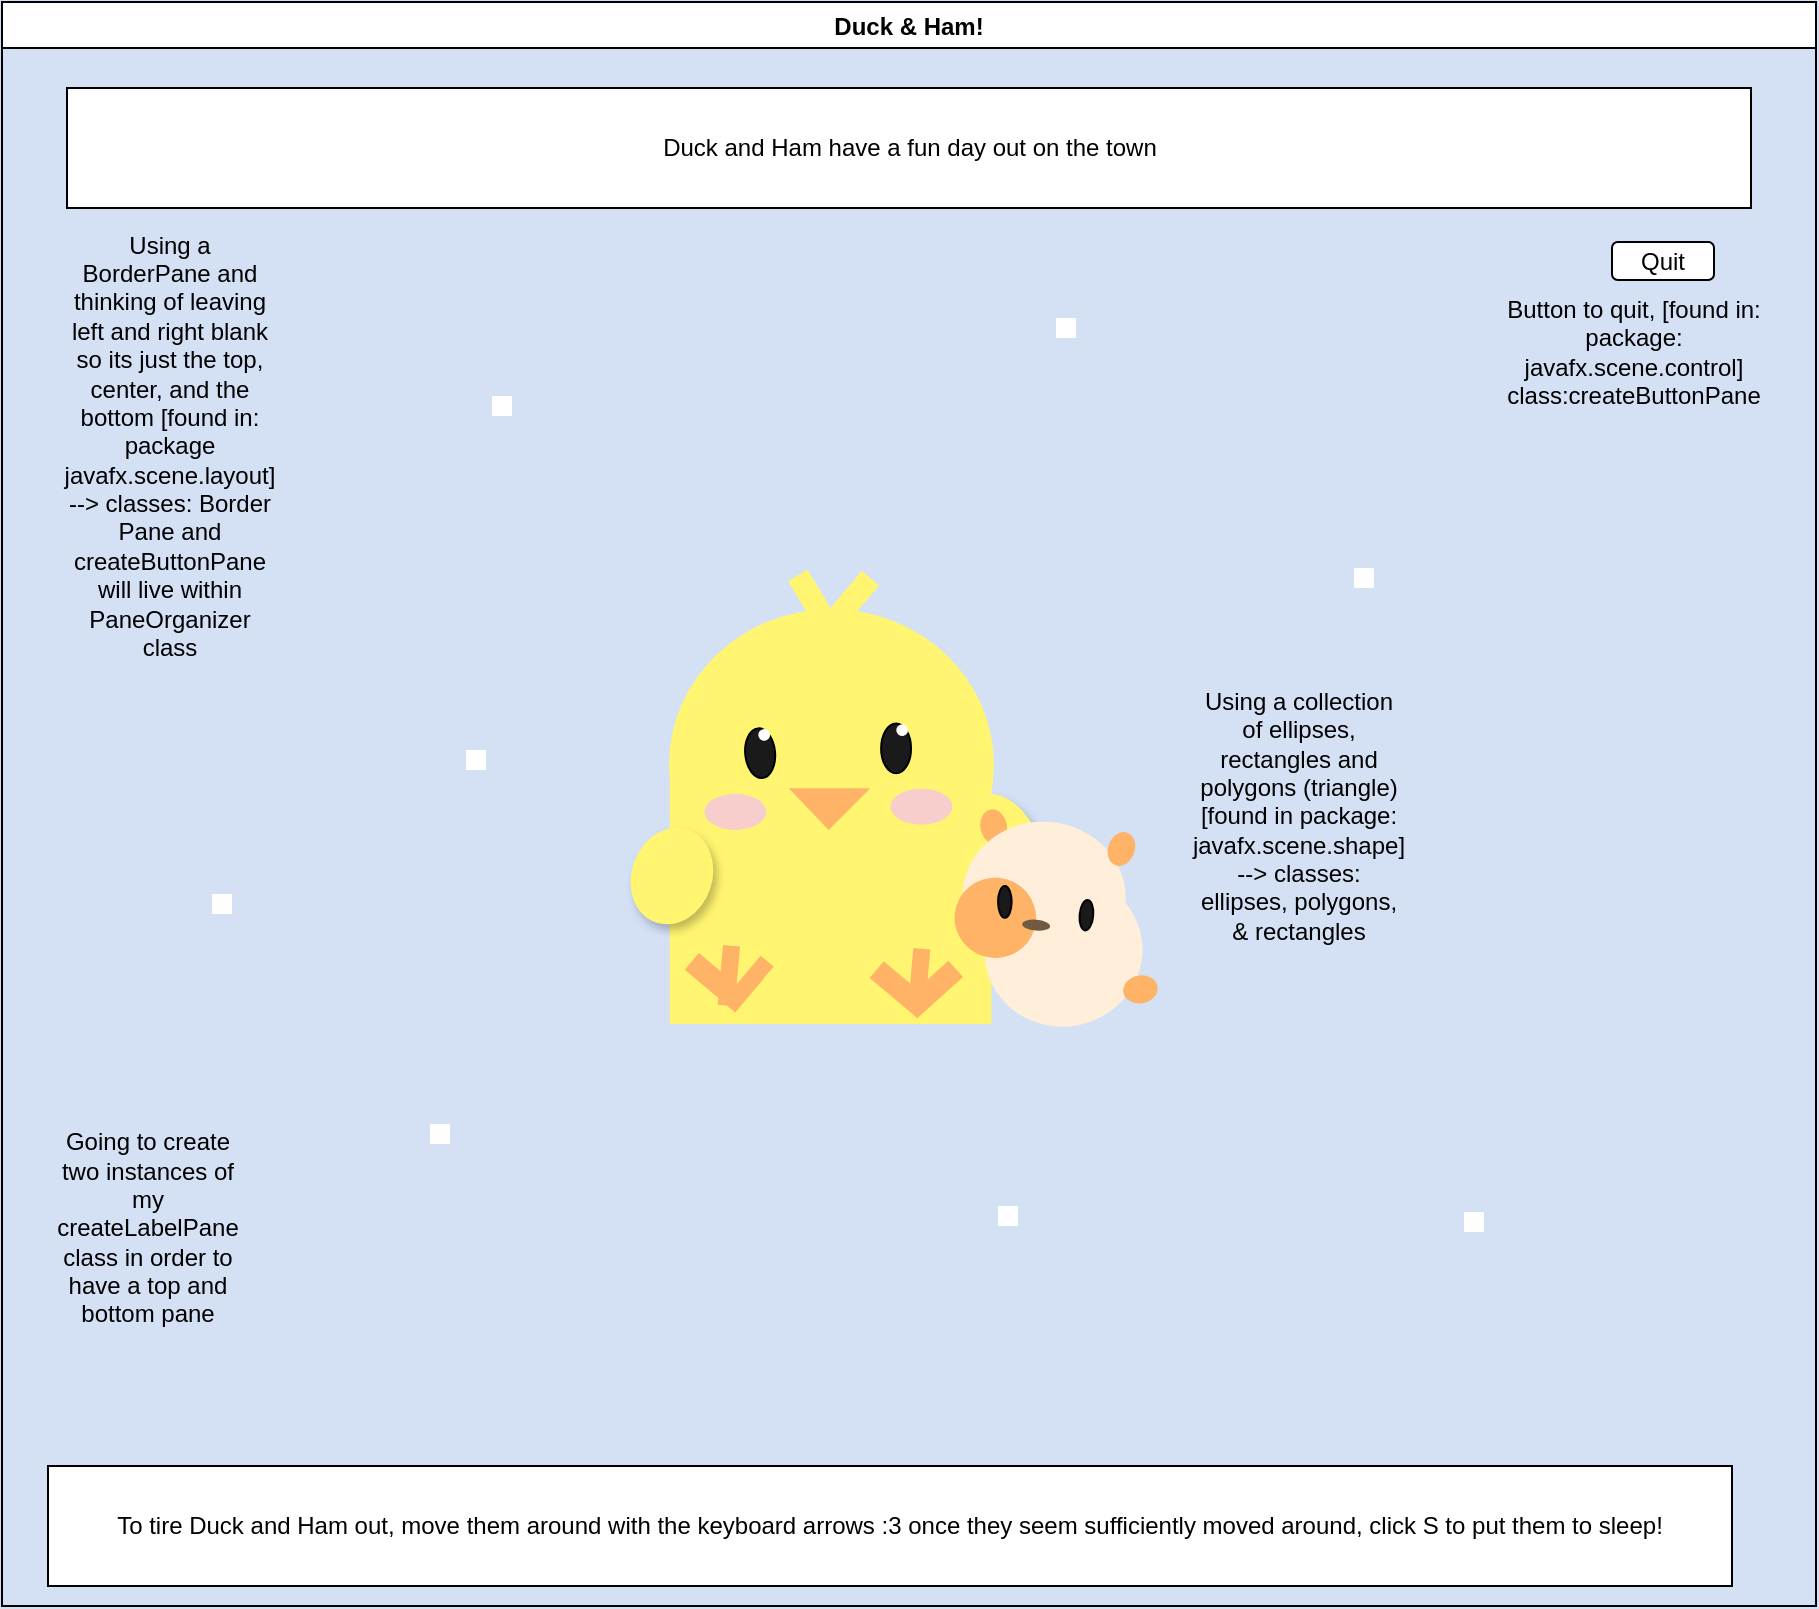 <mxfile version="20.4.1" type="github" pages="2">
  <diagram name="Page-1" id="03018318-947c-dd8e-b7a3-06fadd420f32">
    <mxGraphModel dx="2000" dy="1142" grid="0" gridSize="10" guides="1" tooltips="1" connect="1" arrows="1" fold="1" page="1" pageScale="1" pageWidth="1100" pageHeight="850" background="#D4E1F5" math="0" shadow="0">
      <root>
        <mxCell id="0" />
        <mxCell id="1" parent="0" />
        <mxCell id="n3PRGFTgy8TkrgbsDVCJ-1" value="" style="rounded=0;whiteSpace=wrap;html=1;shadow=0;fillStyle=solid;arcSize=0;strokeColor=none;" parent="1" vertex="1">
          <mxGeometry x="320" y="581" width="10" height="10" as="geometry" />
        </mxCell>
        <mxCell id="n3PRGFTgy8TkrgbsDVCJ-2" value="" style="rounded=0;whiteSpace=wrap;html=1;shadow=0;fillStyle=solid;arcSize=0;strokeColor=none;" parent="1" vertex="1">
          <mxGeometry x="604" y="622" width="10" height="10" as="geometry" />
        </mxCell>
        <mxCell id="n3PRGFTgy8TkrgbsDVCJ-3" value="" style="rounded=0;whiteSpace=wrap;html=1;shadow=0;fillStyle=solid;arcSize=0;strokeColor=none;" parent="1" vertex="1">
          <mxGeometry x="782" y="303" width="10" height="10" as="geometry" />
        </mxCell>
        <mxCell id="n3PRGFTgy8TkrgbsDVCJ-4" value="" style="rounded=0;whiteSpace=wrap;html=1;shadow=0;fillStyle=solid;arcSize=0;strokeColor=none;" parent="1" vertex="1">
          <mxGeometry x="351" y="217" width="10" height="10" as="geometry" />
        </mxCell>
        <mxCell id="n3PRGFTgy8TkrgbsDVCJ-5" value="" style="rounded=0;whiteSpace=wrap;html=1;shadow=0;fillStyle=solid;arcSize=0;strokeColor=none;" parent="1" vertex="1">
          <mxGeometry x="338" y="394" width="10" height="10" as="geometry" />
        </mxCell>
        <mxCell id="n3PRGFTgy8TkrgbsDVCJ-6" value="" style="rounded=0;whiteSpace=wrap;html=1;shadow=0;fillStyle=solid;arcSize=0;strokeColor=none;" parent="1" vertex="1">
          <mxGeometry x="211" y="466" width="10" height="10" as="geometry" />
        </mxCell>
        <mxCell id="n3PRGFTgy8TkrgbsDVCJ-7" value="" style="rounded=0;whiteSpace=wrap;html=1;shadow=0;fillStyle=solid;arcSize=0;strokeColor=none;" parent="1" vertex="1">
          <mxGeometry x="633" y="178" width="10" height="10" as="geometry" />
        </mxCell>
        <mxCell id="n3PRGFTgy8TkrgbsDVCJ-8" value="" style="rounded=0;whiteSpace=wrap;html=1;shadow=0;fillStyle=solid;arcSize=0;strokeColor=none;" parent="1" vertex="1">
          <mxGeometry x="837" y="625" width="10" height="10" as="geometry" />
        </mxCell>
        <mxCell id="e4VPzmwwMMTg7jt-zZGv-1" value="Duck &amp; Ham!" style="swimlane;rounded=0;" vertex="1" parent="1">
          <mxGeometry x="106" y="20" width="907" height="802" as="geometry" />
        </mxCell>
        <mxCell id="bH4a26NgoAoYKHbP_HZw-2" value="To tire Duck and Ham out, move them around with the keyboard arrows :3 once they seem sufficiently moved around, click S to put them to sleep!" style="rounded=0;whiteSpace=wrap;html=1;" vertex="1" parent="e4VPzmwwMMTg7jt-zZGv-1">
          <mxGeometry x="23" y="732" width="842" height="60" as="geometry" />
        </mxCell>
        <mxCell id="oZ8WvAA6hjhnT53bIM4c-2" value="" style="group;rounded=0;" vertex="1" connectable="0" parent="e4VPzmwwMMTg7jt-zZGv-1">
          <mxGeometry x="309" y="283" width="269.88" height="236" as="geometry" />
        </mxCell>
        <mxCell id="qYA4gU_5hewh3Rp0epog-116" value="z" style="ellipse;whiteSpace=wrap;html=1;shadow=1;fillStyle=solid;strokeColor=none;fillColor=#FFF570;gradientColor=none;rotation=65;direction=west;rounded=0;" parent="oZ8WvAA6hjhnT53bIM4c-2" vertex="1">
          <mxGeometry x="163.196" y="119.882" width="54.297" height="37.739" as="geometry" />
        </mxCell>
        <mxCell id="qYA4gU_5hewh3Rp0epog-85" value="" style="ellipse;whiteSpace=wrap;html=1;shadow=0;fillStyle=solid;strokeColor=none;fillColor=#FFF570;gradientColor=none;direction=east;rotation=0;rounded=0;" parent="oZ8WvAA6hjhnT53bIM4c-2" vertex="1">
          <mxGeometry x="24.53" y="20.642" width="162.403" height="155.15" as="geometry" />
        </mxCell>
        <mxCell id="qYA4gU_5hewh3Rp0epog-86" value="" style="rounded=0;whiteSpace=wrap;html=1;shadow=0;fillStyle=solid;strokeColor=none;fillColor=#FFF570;gradientColor=none;direction=south;rotation=0;" parent="oZ8WvAA6hjhnT53bIM4c-2" vertex="1">
          <mxGeometry x="24.89" y="91" width="160.81" height="137.01" as="geometry" />
        </mxCell>
        <mxCell id="qYA4gU_5hewh3Rp0epog-87" value="" style="ellipse;whiteSpace=wrap;html=1;fillStyle=solid;strokeColor=none;fillColor=#FFEED9;gradientColor=none;rotation=-10;direction=south;rounded=0;" parent="oZ8WvAA6hjhnT53bIM4c-2" vertex="1">
          <mxGeometry x="182.213" y="153.682" width="79.084" height="75.603" as="geometry" />
        </mxCell>
        <mxCell id="qYA4gU_5hewh3Rp0epog-88" value="" style="ellipse;whiteSpace=wrap;html=1;fillStyle=solid;rotation=5;fillColor=#FFEED9;strokeColor=none;direction=west;rounded=0;" parent="oZ8WvAA6hjhnT53bIM4c-2" vertex="1">
          <mxGeometry x="213.497" y="163.213" width="40.784" height="40.143" as="geometry" />
        </mxCell>
        <mxCell id="qYA4gU_5hewh3Rp0epog-89" value="" style="ellipse;whiteSpace=wrap;html=1;fillStyle=solid;strokeColor=none;fillColor=#FFB366;gradientColor=none;rotation=80;direction=south;rounded=0;" parent="oZ8WvAA6hjhnT53bIM4c-2" vertex="1">
          <mxGeometry x="178.151" y="122.678" width="17.333" height="13.251" as="geometry" />
        </mxCell>
        <mxCell id="qYA4gU_5hewh3Rp0epog-90" value="" style="ellipse;whiteSpace=wrap;html=1;fillStyle=solid;rotation=5;fillColor=#FFEED9;strokeColor=none;direction=west;rounded=0;" parent="oZ8WvAA6hjhnT53bIM4c-2" vertex="1">
          <mxGeometry x="171.353" y="126.871" width="81.555" height="75.087" as="geometry" />
        </mxCell>
        <mxCell id="qYA4gU_5hewh3Rp0epog-91" value="" style="ellipse;whiteSpace=wrap;html=1;fillStyle=solid;strokeColor=none;fillColor=#FFB366;gradientColor=none;direction=west;rotation=-10;rounded=0;" parent="oZ8WvAA6hjhnT53bIM4c-2" vertex="1">
          <mxGeometry x="251.562" y="203.747" width="17.306" height="13.977" as="geometry" />
        </mxCell>
        <mxCell id="qYA4gU_5hewh3Rp0epog-92" value="" style="ellipse;whiteSpace=wrap;html=1;fillStyle=solid;rotation=5;fillColor=#FFB366;strokeColor=none;direction=west;rounded=0;" parent="oZ8WvAA6hjhnT53bIM4c-2" vertex="1">
          <mxGeometry x="167.275" y="154.826" width="40.784" height="40.143" as="geometry" />
        </mxCell>
        <mxCell id="qYA4gU_5hewh3Rp0epog-93" value="" style="ellipse;whiteSpace=wrap;html=1;fillStyle=solid;strokeColor=default;fillColor=#1A1A1A;gradientColor=none;rotation=0;direction=north;rounded=0;" parent="oZ8WvAA6hjhnT53bIM4c-2" vertex="1">
          <mxGeometry x="189.026" y="159.019" width="6.797" height="15.821" as="geometry" />
        </mxCell>
        <mxCell id="qYA4gU_5hewh3Rp0epog-94" value="" style="ellipse;whiteSpace=wrap;html=1;fillStyle=solid;strokeColor=default;fillColor=#1A1A1A;gradientColor=none;rotation=5;direction=north;rounded=0;" parent="oZ8WvAA6hjhnT53bIM4c-2" vertex="1">
          <mxGeometry x="229.811" y="166.008" width="6.797" height="15.219" as="geometry" />
        </mxCell>
        <mxCell id="qYA4gU_5hewh3Rp0epog-95" value="" style="ellipse;whiteSpace=wrap;html=1;fillStyle=solid;strokeColor=none;fillColor=#705B42;gradientColor=none;rotation=-85;direction=west;rounded=0;" parent="oZ8WvAA6hjhnT53bIM4c-2" vertex="1">
          <mxGeometry x="205.34" y="171.599" width="5.438" height="13.977" as="geometry" />
        </mxCell>
        <mxCell id="qYA4gU_5hewh3Rp0epog-96" value="" style="ellipse;whiteSpace=wrap;html=1;fillStyle=solid;strokeColor=none;fillColor=#FFB366;gradientColor=none;rotation=110;direction=north;rounded=0;" parent="oZ8WvAA6hjhnT53bIM4c-2" vertex="1">
          <mxGeometry x="242.046" y="133.86" width="17.333" height="13.251" as="geometry" />
        </mxCell>
        <mxCell id="qYA4gU_5hewh3Rp0epog-98" value="" style="rounded=0;whiteSpace=wrap;html=1;shadow=0;fillStyle=solid;strokeColor=none;fillColor=#FFF570;gradientColor=none;rotation=-50;arcSize=17;direction=west;" parent="oZ8WvAA6hjhnT53bIM4c-2" vertex="1">
          <mxGeometry x="100.661" y="10.858" width="29.908" height="11.336" as="geometry" />
        </mxCell>
        <mxCell id="qYA4gU_5hewh3Rp0epog-99" value="" style="rounded=0;whiteSpace=wrap;html=1;shadow=0;fillStyle=solid;strokeColor=none;fillColor=#FFF570;gradientColor=none;rotation=-121;arcSize=17;direction=west;" parent="oZ8WvAA6hjhnT53bIM4c-2" vertex="1">
          <mxGeometry x="81.628" y="10.858" width="29.908" height="11.336" as="geometry" />
        </mxCell>
        <mxCell id="qYA4gU_5hewh3Rp0epog-102" value="" style="rounded=0;whiteSpace=wrap;html=1;shadow=0;fillStyle=solid;strokeColor=none;fillColor=#FFB366;gradientColor=none;rotation=-50;arcSize=0;direction=west;" parent="oZ8WvAA6hjhnT53bIM4c-2" vertex="1">
          <mxGeometry x="49.001" y="203.747" width="29.908" height="8.54" as="geometry" />
        </mxCell>
        <mxCell id="qYA4gU_5hewh3Rp0epog-103" value="" style="rounded=0;whiteSpace=wrap;html=1;shadow=0;fillStyle=solid;strokeColor=none;fillColor=#FFB366;gradientColor=none;rotation=-85;arcSize=0;direction=west;" parent="oZ8WvAA6hjhnT53bIM4c-2" vertex="1">
          <mxGeometry x="39.484" y="199.554" width="29.908" height="8.54" as="geometry" />
        </mxCell>
        <mxCell id="qYA4gU_5hewh3Rp0epog-104" value="" style="rounded=0;whiteSpace=wrap;html=1;shadow=0;fillStyle=solid;strokeColor=none;fillColor=#FFB366;gradientColor=none;rotation=-50;arcSize=0;direction=north;" parent="oZ8WvAA6hjhnT53bIM4c-2" vertex="1">
          <mxGeometry x="42.203" y="191.167" width="10.944" height="30.75" as="geometry" />
        </mxCell>
        <mxCell id="qYA4gU_5hewh3Rp0epog-109" value="" style="rounded=0;whiteSpace=wrap;html=1;shadow=0;fillStyle=solid;strokeColor=none;fillColor=#FFB366;gradientColor=none;rotation=-85;arcSize=0;direction=west;" parent="oZ8WvAA6hjhnT53bIM4c-2" vertex="1">
          <mxGeometry x="134.647" y="200.952" width="29.908" height="8.54" as="geometry" />
        </mxCell>
        <mxCell id="qYA4gU_5hewh3Rp0epog-110" value="" style="rounded=0;whiteSpace=wrap;html=1;shadow=0;fillStyle=solid;strokeColor=none;fillColor=#FFB366;gradientColor=none;rotation=-50;arcSize=50;direction=north;" parent="oZ8WvAA6hjhnT53bIM4c-2" vertex="1">
          <mxGeometry x="134.647" y="195.361" width="10.944" height="30.75" as="geometry" />
        </mxCell>
        <mxCell id="qYA4gU_5hewh3Rp0epog-111" value="" style="rounded=0;whiteSpace=wrap;html=1;shadow=0;fillStyle=solid;strokeColor=none;fillColor=#FFB366;gradientColor=none;rotation=48;arcSize=50;direction=north;" parent="oZ8WvAA6hjhnT53bIM4c-2" vertex="1">
          <mxGeometry x="150.961" y="195.361" width="10.957" height="30.75" as="geometry" />
        </mxCell>
        <mxCell id="qYA4gU_5hewh3Rp0epog-112" value="" style="ellipse;whiteSpace=wrap;html=1;shadow=0;fillStyle=solid;strokeColor=default;fillColor=#1A1A1A;gradientColor=none;rotation=0;direction=north;rounded=0;" parent="oZ8WvAA6hjhnT53bIM4c-2" vertex="1">
          <mxGeometry x="130.569" y="77.757" width="14.954" height="24.908" as="geometry" />
        </mxCell>
        <mxCell id="qYA4gU_5hewh3Rp0epog-113" value="" style="ellipse;whiteSpace=wrap;html=1;shadow=0;fillStyle=solid;strokeColor=default;fillColor=#1A1A1A;gradientColor=none;direction=north;rotation=-5;rounded=0;" parent="oZ8WvAA6hjhnT53bIM4c-2" vertex="1">
          <mxGeometry x="62.595" y="80.143" width="14.954" height="24.908" as="geometry" />
        </mxCell>
        <mxCell id="qYA4gU_5hewh3Rp0epog-114" value="" style="verticalLabelPosition=bottom;verticalAlign=top;html=1;shape=mxgraph.basic.cone2;dx=0.51;dy=1;fillStyle=solid;strokeColor=none;fillColor=#FFB366;gradientColor=none;rotation=0;direction=west;rounded=0;" parent="oZ8WvAA6hjhnT53bIM4c-2" vertex="1">
          <mxGeometry x="84.347" y="110.098" width="40.784" height="20.896" as="geometry" />
        </mxCell>
        <mxCell id="qYA4gU_5hewh3Rp0epog-115" value="" style="ellipse;whiteSpace=wrap;html=1;shadow=1;fillStyle=solid;strokeColor=none;fillColor=#FFF570;gradientColor=none;rotation=-71;direction=west;rounded=0;" parent="oZ8WvAA6hjhnT53bIM4c-2" vertex="1">
          <mxGeometry x="1.419" y="133.86" width="49.104" height="40.367" as="geometry" />
        </mxCell>
        <mxCell id="qYA4gU_5hewh3Rp0epog-55" value="" style="ellipse;whiteSpace=wrap;html=1;fillStyle=solid;strokeColor=none;fillColor=#f8cecc;rotation=0;rounded=0;" parent="oZ8WvAA6hjhnT53bIM4c-2" vertex="1">
          <mxGeometry x="42.203" y="112.894" width="31.023" height="18.045" as="geometry" />
        </mxCell>
        <mxCell id="qYA4gU_5hewh3Rp0epog-117" value="" style="ellipse;whiteSpace=wrap;html=1;fillStyle=solid;strokeColor=none;fillColor=#f8cecc;rotation=0;rounded=0;" parent="oZ8WvAA6hjhnT53bIM4c-2" vertex="1">
          <mxGeometry x="135.215" y="110.314" width="31.023" height="18.045" as="geometry" />
        </mxCell>
        <mxCell id="qYA4gU_5hewh3Rp0epog-60" value="" style="ellipse;whiteSpace=wrap;html=1;aspect=fixed;shadow=0;fillStyle=solid;strokeColor=none;direction=south;rotation=-10;rounded=0;" parent="oZ8WvAA6hjhnT53bIM4c-2" vertex="1">
          <mxGeometry x="138.159" y="78.165" width="5.85" height="5.85" as="geometry" />
        </mxCell>
        <mxCell id="qYA4gU_5hewh3Rp0epog-57" value="" style="ellipse;whiteSpace=wrap;html=1;aspect=fixed;shadow=0;fillStyle=solid;strokeColor=none;direction=south;rotation=-10;rounded=0;" parent="oZ8WvAA6hjhnT53bIM4c-2" vertex="1">
          <mxGeometry x="69.168" y="80.552" width="5.85" height="5.85" as="geometry" />
        </mxCell>
        <mxCell id="m08aLED3r-_ZDDGLaTCS-3" value="Duck and Ham have a fun day out on the town" style="rounded=0;whiteSpace=wrap;html=1;" vertex="1" parent="e4VPzmwwMMTg7jt-zZGv-1">
          <mxGeometry x="32.5" y="43" width="842" height="60" as="geometry" />
        </mxCell>
        <mxCell id="m08aLED3r-_ZDDGLaTCS-2" value="Using a BorderPane and thinking of leaving left and right blank so its just the top, center, and the bottom [found in: package javafx.scene.layout] --&amp;gt; classes: Border Pane and createButtonPane will live within PaneOrganizer class" style="text;html=1;strokeColor=none;fillColor=none;align=center;verticalAlign=middle;whiteSpace=wrap;rounded=0;" vertex="1" parent="e4VPzmwwMMTg7jt-zZGv-1">
          <mxGeometry x="38" y="150" width="92" height="144" as="geometry" />
        </mxCell>
        <mxCell id="AzCarc-xNYPQ53ZBsfW3-1" value="Quit" style="rounded=1;whiteSpace=wrap;html=1;" vertex="1" parent="e4VPzmwwMMTg7jt-zZGv-1">
          <mxGeometry x="805" y="120" width="51" height="19" as="geometry" />
        </mxCell>
        <mxCell id="AzCarc-xNYPQ53ZBsfW3-2" value="Button to quit, [found in: package: javafx.scene.control]&lt;br&gt;class:createButtonPane&lt;br&gt;" style="text;html=1;strokeColor=none;fillColor=none;align=center;verticalAlign=middle;whiteSpace=wrap;rounded=0;" vertex="1" parent="e4VPzmwwMMTg7jt-zZGv-1">
          <mxGeometry x="781" y="160" width="69.5" height="30" as="geometry" />
        </mxCell>
        <mxCell id="AzCarc-xNYPQ53ZBsfW3-3" value="Using a collection of ellipses, rectangles and polygons (triangle) [found in package: javafx.scene.shape] --&amp;gt; classes: ellipses, polygons, &amp;amp; rectangles" style="text;html=1;strokeColor=none;fillColor=none;align=center;verticalAlign=middle;whiteSpace=wrap;rounded=0;" vertex="1" parent="e4VPzmwwMMTg7jt-zZGv-1">
          <mxGeometry x="609" y="392" width="79" height="30" as="geometry" />
        </mxCell>
        <mxCell id="YBgH_GjWMlOz5D5TEbVC-1" value="Going to create two instances of my createLabelPane class in order to have a top and bottom pane" style="text;html=1;strokeColor=none;fillColor=none;align=center;verticalAlign=middle;whiteSpace=wrap;rounded=0;" vertex="1" parent="e4VPzmwwMMTg7jt-zZGv-1">
          <mxGeometry x="43" y="598" width="60" height="30" as="geometry" />
        </mxCell>
      </root>
    </mxGraphModel>
  </diagram>
  <diagram name="Copy of Page-1" id="Tj2ta9u5rStk2KfQCZOO">
    <mxGraphModel dx="2000" dy="1074" grid="0" gridSize="10" guides="1" tooltips="1" connect="1" arrows="1" fold="1" page="1" pageScale="1" pageWidth="1100" pageHeight="850" background="#D4E1F5" math="0" shadow="0">
      <root>
        <mxCell id="aT9KN1qvBLgvS_84GYz0-0" />
        <mxCell id="aT9KN1qvBLgvS_84GYz0-1" parent="aT9KN1qvBLgvS_84GYz0-0" />
        <mxCell id="xa-J0d7tpiZaeWjWJirz-0" value="" style="rounded=1;whiteSpace=wrap;html=1;shadow=0;fillStyle=solid;arcSize=0;strokeColor=none;" parent="aT9KN1qvBLgvS_84GYz0-1" vertex="1">
          <mxGeometry x="837" y="561" width="10" height="10" as="geometry" />
        </mxCell>
        <mxCell id="eqkRF5LnX0ZKiGZC_bCB-0" value="" style="rounded=1;whiteSpace=wrap;html=1;shadow=0;fillStyle=solid;arcSize=0;strokeColor=none;" parent="aT9KN1qvBLgvS_84GYz0-1" vertex="1">
          <mxGeometry x="320" y="553" width="10" height="10" as="geometry" />
        </mxCell>
        <mxCell id="95XIHYNyI5XEnFgTKR0R-0" value="" style="rounded=1;whiteSpace=wrap;html=1;shadow=0;fillStyle=solid;arcSize=0;strokeColor=none;" parent="aT9KN1qvBLgvS_84GYz0-1" vertex="1">
          <mxGeometry x="211" y="484" width="10" height="10" as="geometry" />
        </mxCell>
        <mxCell id="UJZsg70hwIHfnPXY4TU9-0" value="" style="rounded=1;whiteSpace=wrap;html=1;shadow=0;fillStyle=solid;arcSize=0;strokeColor=none;" parent="aT9KN1qvBLgvS_84GYz0-1" vertex="1">
          <mxGeometry x="338" y="354" width="10" height="10" as="geometry" />
        </mxCell>
        <mxCell id="Ny7NHFFM0vV8O4ZWB_Mi-0" value="" style="rounded=1;whiteSpace=wrap;html=1;shadow=0;fillStyle=solid;arcSize=0;strokeColor=none;" parent="aT9KN1qvBLgvS_84GYz0-1" vertex="1">
          <mxGeometry x="351" y="195" width="10" height="10" as="geometry" />
        </mxCell>
        <mxCell id="ASmTXelbPBAuL8YlTKWf-0" value="Duck and Ham are sleepy.... to wake them up, click w!" style="rounded=0;whiteSpace=wrap;html=1;" vertex="1" parent="aT9KN1qvBLgvS_84GYz0-1">
          <mxGeometry x="129" y="751" width="842" height="60" as="geometry" />
        </mxCell>
        <mxCell id="Bl6V8U_AvlA68c-H5LRZ-2" value="" style="group" vertex="1" connectable="0" parent="aT9KN1qvBLgvS_84GYz0-1">
          <mxGeometry x="676" y="167" width="128.0" height="125" as="geometry" />
        </mxCell>
        <mxCell id="39L9usjs9rep12haUZfs-0" value="" style="rounded=1;whiteSpace=wrap;html=1;shadow=0;fillStyle=solid;arcSize=0;strokeColor=none;" parent="Bl6V8U_AvlA68c-H5LRZ-2" vertex="1">
          <mxGeometry x="106" y="115" width="10" height="10" as="geometry" />
        </mxCell>
        <mxCell id="Bl6V8U_AvlA68c-H5LRZ-5" value="" style="group" vertex="1" connectable="0" parent="aT9KN1qvBLgvS_84GYz0-1">
          <mxGeometry x="106" y="19" width="907" height="802" as="geometry" />
        </mxCell>
        <mxCell id="7XV4rHrYUgCc31ZrFTOT-0" value="" style="rounded=1;whiteSpace=wrap;html=1;shadow=0;fillStyle=solid;arcSize=0;strokeColor=none;" parent="Bl6V8U_AvlA68c-H5LRZ-5" vertex="1">
          <mxGeometry x="527" y="177" width="10" height="10" as="geometry" />
        </mxCell>
        <mxCell id="6BkMu8O3p62wSRpv7Ux4-4" value="Duck &amp; Ham!" style="swimlane;" vertex="1" parent="Bl6V8U_AvlA68c-H5LRZ-5">
          <mxGeometry width="907" height="802" as="geometry" />
        </mxCell>
        <mxCell id="Bl6V8U_AvlA68c-H5LRZ-1" value="" style="group" vertex="1" connectable="0" parent="6BkMu8O3p62wSRpv7Ux4-4">
          <mxGeometry x="332.43" y="238" width="324.57" height="254.57" as="geometry" />
        </mxCell>
        <mxCell id="aT9KN1qvBLgvS_84GYz0-3" value="" style="ellipse;whiteSpace=wrap;html=1;shadow=1;fillStyle=solid;strokeColor=none;fillColor=#FFF570;gradientColor=none;rotation=65;direction=west;" parent="Bl6V8U_AvlA68c-H5LRZ-1" vertex="1">
          <mxGeometry x="168.639" y="129.316" width="56.108" height="40.709" as="geometry" />
        </mxCell>
        <mxCell id="aT9KN1qvBLgvS_84GYz0-4" value="" style="ellipse;whiteSpace=wrap;html=1;shadow=0;fillStyle=solid;strokeColor=none;fillColor=#FFF570;gradientColor=none;direction=east;rotation=0;" parent="Bl6V8U_AvlA68c-H5LRZ-1" vertex="1">
          <mxGeometry x="25.348" y="22.267" width="167.818" height="167.358" as="geometry" />
        </mxCell>
        <mxCell id="aT9KN1qvBLgvS_84GYz0-5" value="" style="rounded=1;whiteSpace=wrap;html=1;shadow=0;fillStyle=solid;strokeColor=none;fillColor=#FFF570;gradientColor=none;direction=south;rotation=0;" parent="Bl6V8U_AvlA68c-H5LRZ-1" vertex="1">
          <mxGeometry x="26.753" y="69.006" width="166.175" height="172.635" as="geometry" />
        </mxCell>
        <mxCell id="aT9KN1qvBLgvS_84GYz0-6" value="" style="ellipse;whiteSpace=wrap;html=1;fillStyle=solid;strokeColor=none;fillColor=#FFEED9;gradientColor=none;rotation=-10;direction=south;" parent="Bl6V8U_AvlA68c-H5LRZ-1" vertex="1">
          <mxGeometry x="188.289" y="165.775" width="81.721" height="81.552" as="geometry" />
        </mxCell>
        <mxCell id="aT9KN1qvBLgvS_84GYz0-7" value="" style="ellipse;whiteSpace=wrap;html=1;fillStyle=solid;rotation=5;fillColor=#FFEED9;strokeColor=none;direction=west;" parent="Bl6V8U_AvlA68c-H5LRZ-1" vertex="1">
          <mxGeometry x="220.617" y="176.055" width="42.144" height="43.302" as="geometry" />
        </mxCell>
        <mxCell id="aT9KN1qvBLgvS_84GYz0-8" value="" style="ellipse;whiteSpace=wrap;html=1;fillStyle=solid;strokeColor=none;fillColor=#FFB366;gradientColor=none;rotation=80;direction=west;" parent="Bl6V8U_AvlA68c-H5LRZ-1" vertex="1">
          <mxGeometry x="186.598" y="129.554" width="12.899" height="19.847" as="geometry" />
        </mxCell>
        <mxCell id="aT9KN1qvBLgvS_84GYz0-9" value="" style="ellipse;whiteSpace=wrap;html=1;fillStyle=solid;rotation=5;fillColor=#FFEED9;strokeColor=none;direction=west;" parent="Bl6V8U_AvlA68c-H5LRZ-1" vertex="1">
          <mxGeometry x="177.068" y="136.854" width="84.274" height="80.995" as="geometry" />
        </mxCell>
        <mxCell id="aT9KN1qvBLgvS_84GYz0-10" value="" style="ellipse;whiteSpace=wrap;html=1;fillStyle=solid;strokeColor=none;fillColor=#FFB366;gradientColor=none;direction=west;rotation=-10;" parent="Bl6V8U_AvlA68c-H5LRZ-1" vertex="1">
          <mxGeometry x="259.951" y="219.779" width="17.883" height="15.077" as="geometry" />
        </mxCell>
        <mxCell id="aT9KN1qvBLgvS_84GYz0-11" value="" style="ellipse;whiteSpace=wrap;html=1;fillStyle=solid;rotation=5;fillColor=#FFB366;strokeColor=none;direction=west;" parent="Bl6V8U_AvlA68c-H5LRZ-1" vertex="1">
          <mxGeometry x="172.853" y="167.009" width="42.144" height="43.302" as="geometry" />
        </mxCell>
        <mxCell id="aT9KN1qvBLgvS_84GYz0-14" value="" style="ellipse;whiteSpace=wrap;html=1;fillStyle=solid;strokeColor=none;fillColor=#705B42;gradientColor=none;rotation=-85;direction=west;" parent="Bl6V8U_AvlA68c-H5LRZ-1" vertex="1">
          <mxGeometry x="212.774" y="185.102" width="5.619" height="15.077" as="geometry" />
        </mxCell>
        <mxCell id="aT9KN1qvBLgvS_84GYz0-15" value="" style="ellipse;whiteSpace=wrap;html=1;fillStyle=solid;strokeColor=none;fillColor=#FFB366;gradientColor=none;rotation=110;direction=east;" parent="Bl6V8U_AvlA68c-H5LRZ-1" vertex="1">
          <mxGeometry x="250.865" y="142.915" width="12.899" height="19.847" as="geometry" />
        </mxCell>
        <mxCell id="aT9KN1qvBLgvS_84GYz0-27" value="" style="ellipse;whiteSpace=wrap;html=1;shadow=1;fillStyle=solid;strokeColor=none;fillColor=#FFF570;gradientColor=none;rotation=-71;direction=west;" parent="Bl6V8U_AvlA68c-H5LRZ-1" vertex="1">
          <mxGeometry x="1.467" y="144.393" width="50.742" height="43.543" as="geometry" />
        </mxCell>
        <mxCell id="mlZIR7XaXWv53GJLaf9d-2" value="" style="rounded=1;whiteSpace=wrap;html=1;shadow=0;fillStyle=solid;strokeColor=default;fillColor=#1A1A1A;gradientColor=none;rotation=0;" parent="Bl6V8U_AvlA68c-H5LRZ-1" vertex="1">
          <mxGeometry x="191.701" y="177.578" width="16.413" height="4.976" as="geometry" />
        </mxCell>
        <mxCell id="mlZIR7XaXWv53GJLaf9d-3" value="" style="rounded=1;whiteSpace=wrap;html=1;shadow=0;fillStyle=solid;strokeColor=default;fillColor=#1A1A1A;gradientColor=none;rotation=5;" parent="Bl6V8U_AvlA68c-H5LRZ-1" vertex="1">
          <mxGeometry x="231.562" y="183.625" width="16.413" height="4.976" as="geometry" />
        </mxCell>
        <mxCell id="mlZIR7XaXWv53GJLaf9d-8" value="" style="rounded=1;whiteSpace=wrap;html=1;shadow=0;fillStyle=solid;strokeColor=none;fillColor=#005EBD;" parent="Bl6V8U_AvlA68c-H5LRZ-1" vertex="1">
          <mxGeometry x="199.185" y="44.097" width="31.068" height="9.444" as="geometry" />
        </mxCell>
        <mxCell id="Bl6V8U_AvlA68c-H5LRZ-7" value="" style="group" vertex="1" connectable="0" parent="Bl6V8U_AvlA68c-H5LRZ-1">
          <mxGeometry x="196.57" y="-43" width="109.854" height="83.0" as="geometry" />
        </mxCell>
        <mxCell id="mlZIR7XaXWv53GJLaf9d-6" value="" style="rounded=1;whiteSpace=wrap;html=1;shadow=0;fillStyle=solid;strokeColor=none;fillColor=#005EBD;" parent="Bl6V8U_AvlA68c-H5LRZ-7" vertex="1">
          <mxGeometry y="53.012" width="38.023" height="9.988" as="geometry" />
        </mxCell>
        <mxCell id="mlZIR7XaXWv53GJLaf9d-13" value="" style="group" parent="Bl6V8U_AvlA68c-H5LRZ-7" vertex="1" connectable="0">
          <mxGeometry x="39.954" width="69.9" height="59.727" as="geometry" />
        </mxCell>
        <mxCell id="mlZIR7XaXWv53GJLaf9d-9" value="" style="rounded=1;whiteSpace=wrap;html=1;shadow=0;fillStyle=solid;strokeColor=none;fillColor=#005EBD;arcSize=6;" parent="mlZIR7XaXWv53GJLaf9d-13" vertex="1">
          <mxGeometry x="10.794" y="44.22" width="51.883" height="11.36" as="geometry" />
        </mxCell>
        <mxCell id="mlZIR7XaXWv53GJLaf9d-10" value="" style="rounded=1;whiteSpace=wrap;html=1;shadow=0;fillStyle=solid;strokeColor=none;fillColor=#005EBD;" parent="mlZIR7XaXWv53GJLaf9d-13" vertex="1">
          <mxGeometry x="10.692" y="-4.433" width="49.813" height="11.36" as="geometry" />
        </mxCell>
        <mxCell id="mlZIR7XaXWv53GJLaf9d-11" value="" style="rounded=1;whiteSpace=wrap;html=1;shadow=0;fillStyle=solid;strokeColor=none;fillColor=#005EBD;rotation=-225;" parent="mlZIR7XaXWv53GJLaf9d-13" vertex="1">
          <mxGeometry x="5.676" y="17" width="62.11" height="14.11" as="geometry" />
        </mxCell>
        <mxCell id="mlZIR7XaXWv53GJLaf9d-7" value="" style="rounded=1;whiteSpace=wrap;html=1;shadow=0;fillStyle=solid;strokeColor=none;fillColor=#005EBD;rotation=-225;" parent="Bl6V8U_AvlA68c-H5LRZ-7" vertex="1">
          <mxGeometry x="-3.06" y="69.57" width="43.99" height="12" as="geometry" />
        </mxCell>
        <mxCell id="RD8BsZ4p8TUefY8QOHze-0" value="" style="group" vertex="1" connectable="0" parent="Bl6V8U_AvlA68c-H5LRZ-1">
          <mxGeometry x="28.99" y="1.432" width="149.561" height="240.755" as="geometry" />
        </mxCell>
        <mxCell id="aT9KN1qvBLgvS_84GYz0-16" value="" style="rounded=1;whiteSpace=wrap;html=1;shadow=0;fillStyle=solid;strokeColor=none;fillColor=#FFF570;gradientColor=none;rotation=-50;arcSize=17;direction=west;" parent="RD8BsZ4p8TUefY8QOHze-0" vertex="1">
          <mxGeometry x="75.028" y="10.281" width="30.906" height="12.228" as="geometry" />
        </mxCell>
        <mxCell id="aT9KN1qvBLgvS_84GYz0-17" value="" style="rounded=1;whiteSpace=wrap;html=1;shadow=0;fillStyle=solid;strokeColor=none;fillColor=#FFF570;gradientColor=none;rotation=-121;arcSize=17;direction=west;" parent="RD8BsZ4p8TUefY8QOHze-0" vertex="1">
          <mxGeometry x="55.36" y="10.281" width="30.906" height="12.228" as="geometry" />
        </mxCell>
        <mxCell id="aT9KN1qvBLgvS_84GYz0-18" value="" style="rounded=1;whiteSpace=wrap;html=1;shadow=0;fillStyle=solid;strokeColor=none;fillColor=#FFB366;gradientColor=none;rotation=-50;arcSize=0;direction=west;" parent="RD8BsZ4p8TUefY8QOHze-0" vertex="1">
          <mxGeometry x="21.645" y="218.348" width="30.906" height="9.212" as="geometry" />
        </mxCell>
        <mxCell id="aT9KN1qvBLgvS_84GYz0-19" value="" style="rounded=1;whiteSpace=wrap;html=1;shadow=0;fillStyle=solid;strokeColor=none;fillColor=#FFB366;gradientColor=none;rotation=-85;arcSize=0;direction=west;" parent="RD8BsZ4p8TUefY8QOHze-0" vertex="1">
          <mxGeometry x="11.811" y="213.824" width="30.906" height="9.212" as="geometry" />
        </mxCell>
        <mxCell id="aT9KN1qvBLgvS_84GYz0-20" value="" style="rounded=1;whiteSpace=wrap;html=1;shadow=0;fillStyle=solid;strokeColor=none;fillColor=#FFB366;gradientColor=none;rotation=-50;arcSize=0;direction=north;" parent="RD8BsZ4p8TUefY8QOHze-0" vertex="1">
          <mxGeometry x="11.104" y="204.778" width="8.964" height="33.17" as="geometry" />
        </mxCell>
        <mxCell id="aT9KN1qvBLgvS_84GYz0-21" value="" style="rounded=1;whiteSpace=wrap;html=1;shadow=0;fillStyle=solid;strokeColor=none;fillColor=#FFB366;gradientColor=none;rotation=-85;arcSize=0;direction=west;" parent="RD8BsZ4p8TUefY8QOHze-0" vertex="1">
          <mxGeometry x="110.148" y="215.332" width="30.906" height="9.212" as="geometry" />
        </mxCell>
        <mxCell id="aT9KN1qvBLgvS_84GYz0-22" value="" style="rounded=0;whiteSpace=wrap;html=1;shadow=0;fillStyle=solid;strokeColor=none;fillColor=#FFB366;gradientColor=none;rotation=-50;arcSize=50;direction=north;" parent="RD8BsZ4p8TUefY8QOHze-0" vertex="1">
          <mxGeometry x="110.148" y="209.301" width="9.55" height="33.17" as="geometry" />
        </mxCell>
        <mxCell id="aT9KN1qvBLgvS_84GYz0-23" value="" style="rounded=0;whiteSpace=wrap;html=1;shadow=0;fillStyle=solid;strokeColor=none;fillColor=#FFB366;gradientColor=none;rotation=48;arcSize=50;direction=north;" parent="RD8BsZ4p8TUefY8QOHze-0" vertex="1">
          <mxGeometry x="128.764" y="209.301" width="10.15" height="33.17" as="geometry" />
        </mxCell>
        <mxCell id="aT9KN1qvBLgvS_84GYz0-26" value="" style="verticalLabelPosition=bottom;verticalAlign=top;html=1;shape=mxgraph.basic.cone2;dx=0.51;dy=1;fillStyle=solid;strokeColor=none;fillColor=#FFB366;gradientColor=none;rotation=0;direction=west;" parent="RD8BsZ4p8TUefY8QOHze-0" vertex="1">
          <mxGeometry x="58.17" y="117.33" width="42.144" height="22.541" as="geometry" />
        </mxCell>
        <mxCell id="aT9KN1qvBLgvS_84GYz0-28" value="" style="ellipse;whiteSpace=wrap;html=1;fillStyle=solid;strokeColor=none;fillColor=#f8cecc;rotation=0;" parent="RD8BsZ4p8TUefY8QOHze-0" vertex="1">
          <mxGeometry x="14.621" y="120.345" width="32.058" height="19.465" as="geometry" />
        </mxCell>
        <mxCell id="aT9KN1qvBLgvS_84GYz0-29" value="" style="ellipse;whiteSpace=wrap;html=1;fillStyle=solid;strokeColor=none;fillColor=#f8cecc;rotation=0;" parent="RD8BsZ4p8TUefY8QOHze-0" vertex="1">
          <mxGeometry x="110.148" y="118.861" width="32.058" height="19.465" as="geometry" />
        </mxCell>
        <mxCell id="mlZIR7XaXWv53GJLaf9d-0" value="" style="rounded=1;whiteSpace=wrap;html=1;shadow=0;fillStyle=solid;strokeColor=default;fillColor=#1A1A1A;gradientColor=none;rotation=-5;" parent="RD8BsZ4p8TUefY8QOHze-0" vertex="1">
          <mxGeometry x="24.756" y="94.925" width="33.413" height="8.873" as="geometry" />
        </mxCell>
        <mxCell id="mlZIR7XaXWv53GJLaf9d-1" value="" style="rounded=1;whiteSpace=wrap;html=1;shadow=0;fillStyle=solid;strokeColor=default;fillColor=#1A1A1A;gradientColor=none;rotation=5;" parent="RD8BsZ4p8TUefY8QOHze-0" vertex="1">
          <mxGeometry x="103.001" y="94.055" width="33.413" height="8.873" as="geometry" />
        </mxCell>
      </root>
    </mxGraphModel>
  </diagram>
</mxfile>
